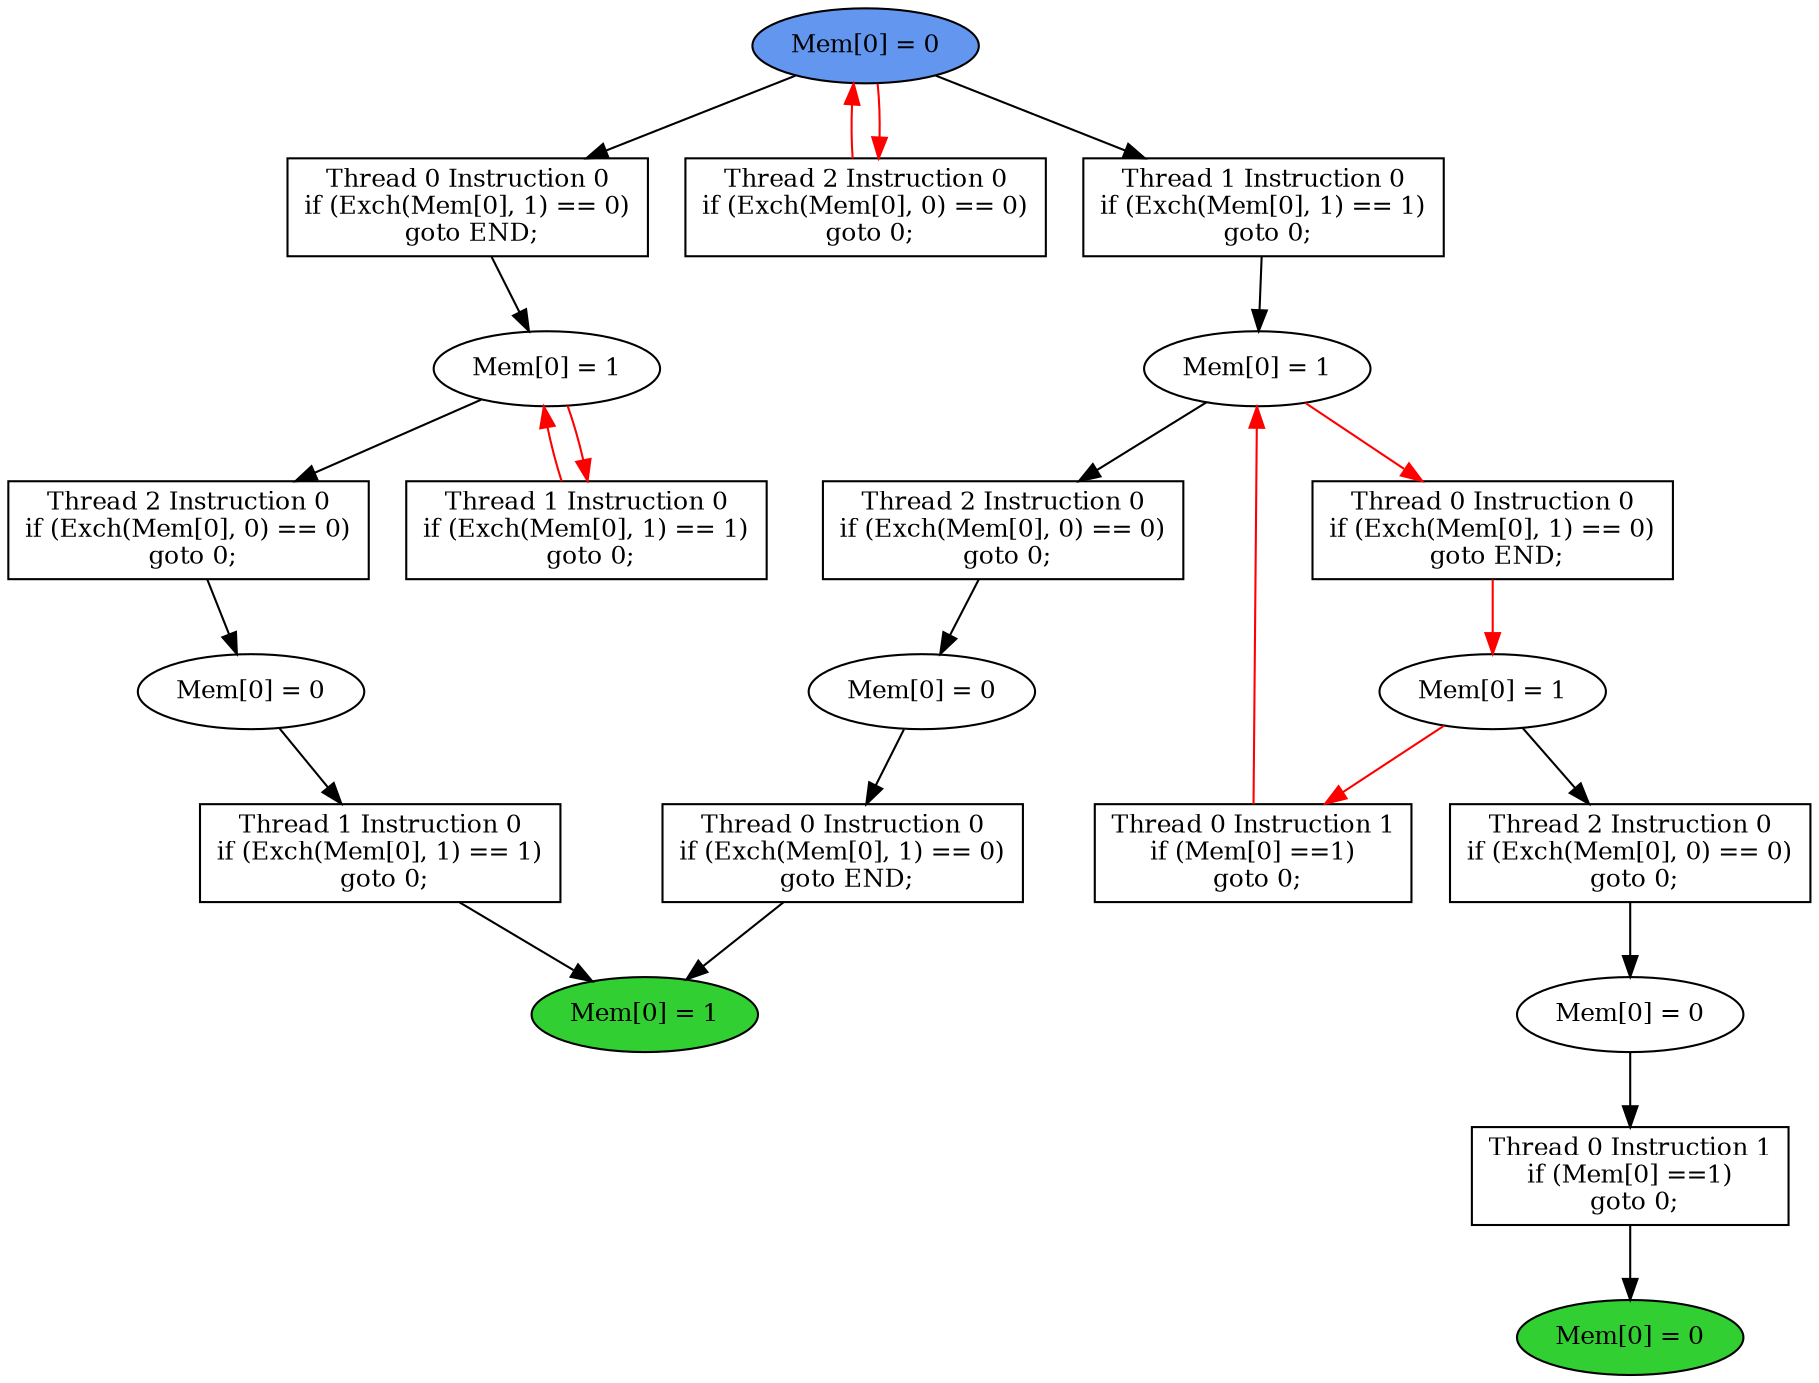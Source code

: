 digraph "graph" {
graph [fontsize=12]
node [fontsize=12]
edge [fontsize=12]
rankdir=TB;
"N18" -> "N14" [uuid = "<A0, END0>", color = "#000000", fontcolor = "#ffffff", style = "solid", label = "", dir = "forward", weight = "1"]
"N32" -> "N31" [uuid = "<A1, S5>", color = "#000000", fontcolor = "#ffffff", style = "solid", label = "", dir = "forward", weight = "1"]
"N30" -> "N25" [uuid = "<A2, S0>", color = "#ff0000", fontcolor = "#ffffff", style = "solid", label = "", dir = "back", weight = "1"]
"N31" -> "N24" [uuid = "<A3, S5>", color = "#ff0000", fontcolor = "#ffffff", style = "solid", label = "", dir = "back", weight = "1"]
"N27" -> "N26" [uuid = "<A4, S4>", color = "#ff0000", fontcolor = "#ffffff", style = "solid", label = "", dir = "forward", weight = "1"]
"N20" -> "N19" [uuid = "<A5, S3>", color = "#000000", fontcolor = "#ffffff", style = "solid", label = "", dir = "forward", weight = "1"]
"N17" -> "N16" [uuid = "<A6, S2>", color = "#000000", fontcolor = "#ffffff", style = "solid", label = "", dir = "forward", weight = "1"]
"N13" -> "N12" [uuid = "<A7, S1>", color = "#000000", fontcolor = "#ffffff", style = "solid", label = "", dir = "forward", weight = "1"]
"N34" -> "N23" [uuid = "<A8, START>", color = "#ff0000", fontcolor = "#ffffff", style = "solid", label = "", dir = "back", weight = "1"]
"N15" -> "N14" [uuid = "<A9, END0>", color = "#000000", fontcolor = "#ffffff", style = "solid", label = "", dir = "forward", weight = "1"]
"N33" -> "N30" [uuid = "<A10, S0>", color = "#000000", fontcolor = "#ffffff", style = "solid", label = "", dir = "forward", weight = "1"]
"N11" -> "N10" [uuid = "<A11, END1>", color = "#000000", fontcolor = "#ffffff", style = "solid", label = "", dir = "forward", weight = "1"]
"N19" -> "N18" [uuid = "<A0, S3>", color = "#000000", fontcolor = "#ffffff", style = "solid", label = "", dir = "forward", weight = "1"]
"N34" -> "N32" [uuid = "<A1, START>", color = "#000000", fontcolor = "#ffffff", style = "solid", label = "", dir = "forward", weight = "1"]
"N26" -> "N25" [uuid = "<A2, S4>", color = "#ff0000", fontcolor = "#ffffff", style = "solid", label = "", dir = "forward", weight = "1"]
"N31" -> "N24" [uuid = "<A3, S5>", color = "#ff0000", fontcolor = "#ffffff", style = "solid", label = "", dir = "forward", weight = "1"]
"N30" -> "N27" [uuid = "<A4, S0>", color = "#ff0000", fontcolor = "#ffffff", style = "solid", label = "", dir = "forward", weight = "1"]
"N30" -> "N20" [uuid = "<A5, S0>", color = "#000000", fontcolor = "#ffffff", style = "solid", label = "", dir = "forward", weight = "1"]
"N31" -> "N17" [uuid = "<A6, S5>", color = "#000000", fontcolor = "#ffffff", style = "solid", label = "", dir = "forward", weight = "1"]
"N26" -> "N13" [uuid = "<A7, S4>", color = "#000000", fontcolor = "#ffffff", style = "solid", label = "", dir = "forward", weight = "1"]
"N34" -> "N23" [uuid = "<A8, START>", color = "#ff0000", fontcolor = "#ffffff", style = "solid", label = "", dir = "forward", weight = "1"]
"N16" -> "N15" [uuid = "<A9, S2>", color = "#000000", fontcolor = "#ffffff", style = "solid", label = "", dir = "forward", weight = "1"]
"N34" -> "N33" [uuid = "<A10, START>", color = "#000000", fontcolor = "#ffffff", style = "solid", label = "", dir = "forward", weight = "1"]
"N12" -> "N11" [uuid = "<A11, S1>", color = "#000000", fontcolor = "#ffffff", style = "solid", label = "", dir = "forward", weight = "1"]
"N10" [uuid="END1", label="Mem[0] = 0", fillcolor = "#31cf31", fontcolor = "#000000", shape = "ellipse", style = "filled, solid"]
"N11" [uuid="A11", label="Thread 0 Instruction 1
if (Mem[0] ==1)
 goto 0;", fillcolor = "#ffffff", fontcolor = "#000000", shape = "box", style = "filled, solid"]
"N12" [uuid="S1", label="Mem[0] = 0", fillcolor = "#ffffff", fontcolor = "#000000", shape = "ellipse", style = "filled, solid"]
"N13" [uuid="A7", label="Thread 2 Instruction 0
if (Exch(Mem[0], 0) == 0)
 goto 0;", fillcolor = "#ffffff", fontcolor = "#000000", shape = "box", style = "filled, solid"]
"N14" [uuid="END0", label="Mem[0] = 1", fillcolor = "#31cf31", fontcolor = "#000000", shape = "ellipse", style = "filled, solid"]
"N15" [uuid="A9", label="Thread 1 Instruction 0
if (Exch(Mem[0], 1) == 1)
 goto 0;", fillcolor = "#ffffff", fontcolor = "#000000", shape = "box", style = "filled, solid"]
"N16" [uuid="S2", label="Mem[0] = 0", fillcolor = "#ffffff", fontcolor = "#000000", shape = "ellipse", style = "filled, solid"]
"N17" [uuid="A6", label="Thread 2 Instruction 0
if (Exch(Mem[0], 0) == 0)
 goto 0;", fillcolor = "#ffffff", fontcolor = "#000000", shape = "box", style = "filled, solid"]
"N18" [uuid="A0", label="Thread 0 Instruction 0
if (Exch(Mem[0], 1) == 0)
 goto END;", fillcolor = "#ffffff", fontcolor = "#000000", shape = "box", style = "filled, solid"]
"N19" [uuid="S3", label="Mem[0] = 0", fillcolor = "#ffffff", fontcolor = "#000000", shape = "ellipse", style = "filled, solid"]
"N20" [uuid="A5", label="Thread 2 Instruction 0
if (Exch(Mem[0], 0) == 0)
 goto 0;", fillcolor = "#ffffff", fontcolor = "#000000", shape = "box", style = "filled, solid"]
"N23" [uuid="A8", label="Thread 2 Instruction 0
if (Exch(Mem[0], 0) == 0)
 goto 0;", fillcolor = "#ffffff", fontcolor = "#000000", shape = "box", style = "filled, solid"]
"N24" [uuid="A3", label="Thread 1 Instruction 0
if (Exch(Mem[0], 1) == 1)
 goto 0;", fillcolor = "#ffffff", fontcolor = "#000000", shape = "box", style = "filled, solid"]
"N25" [uuid="A2", label="Thread 0 Instruction 1
if (Mem[0] ==1)
 goto 0;", fillcolor = "#ffffff", fontcolor = "#000000", shape = "box", style = "filled, solid"]
"N26" [uuid="S4", label="Mem[0] = 1", fillcolor = "#ffffff", fontcolor = "#000000", shape = "ellipse", style = "filled, solid"]
"N27" [uuid="A4", label="Thread 0 Instruction 0
if (Exch(Mem[0], 1) == 0)
 goto END;", fillcolor = "#ffffff", fontcolor = "#000000", shape = "box", style = "filled, solid"]
"N30" [uuid="S0", label="Mem[0] = 1", fillcolor = "#ffffff", fontcolor = "#000000", shape = "ellipse", style = "filled, solid"]
"N31" [uuid="S5", label="Mem[0] = 1", fillcolor = "#ffffff", fontcolor = "#000000", shape = "ellipse", style = "filled, solid"]
"N32" [uuid="A1", label="Thread 0 Instruction 0
if (Exch(Mem[0], 1) == 0)
 goto END;", fillcolor = "#ffffff", fontcolor = "#000000", shape = "box", style = "filled, solid"]
"N33" [uuid="A10", label="Thread 1 Instruction 0
if (Exch(Mem[0], 1) == 1)
 goto 0;", fillcolor = "#ffffff", fontcolor = "#000000", shape = "box", style = "filled, solid"]
"N34" [uuid="START", label="Mem[0] = 0", fillcolor = "#6396ef", fontcolor = "#000000", shape = "ellipse", style = "filled, solid"]
}